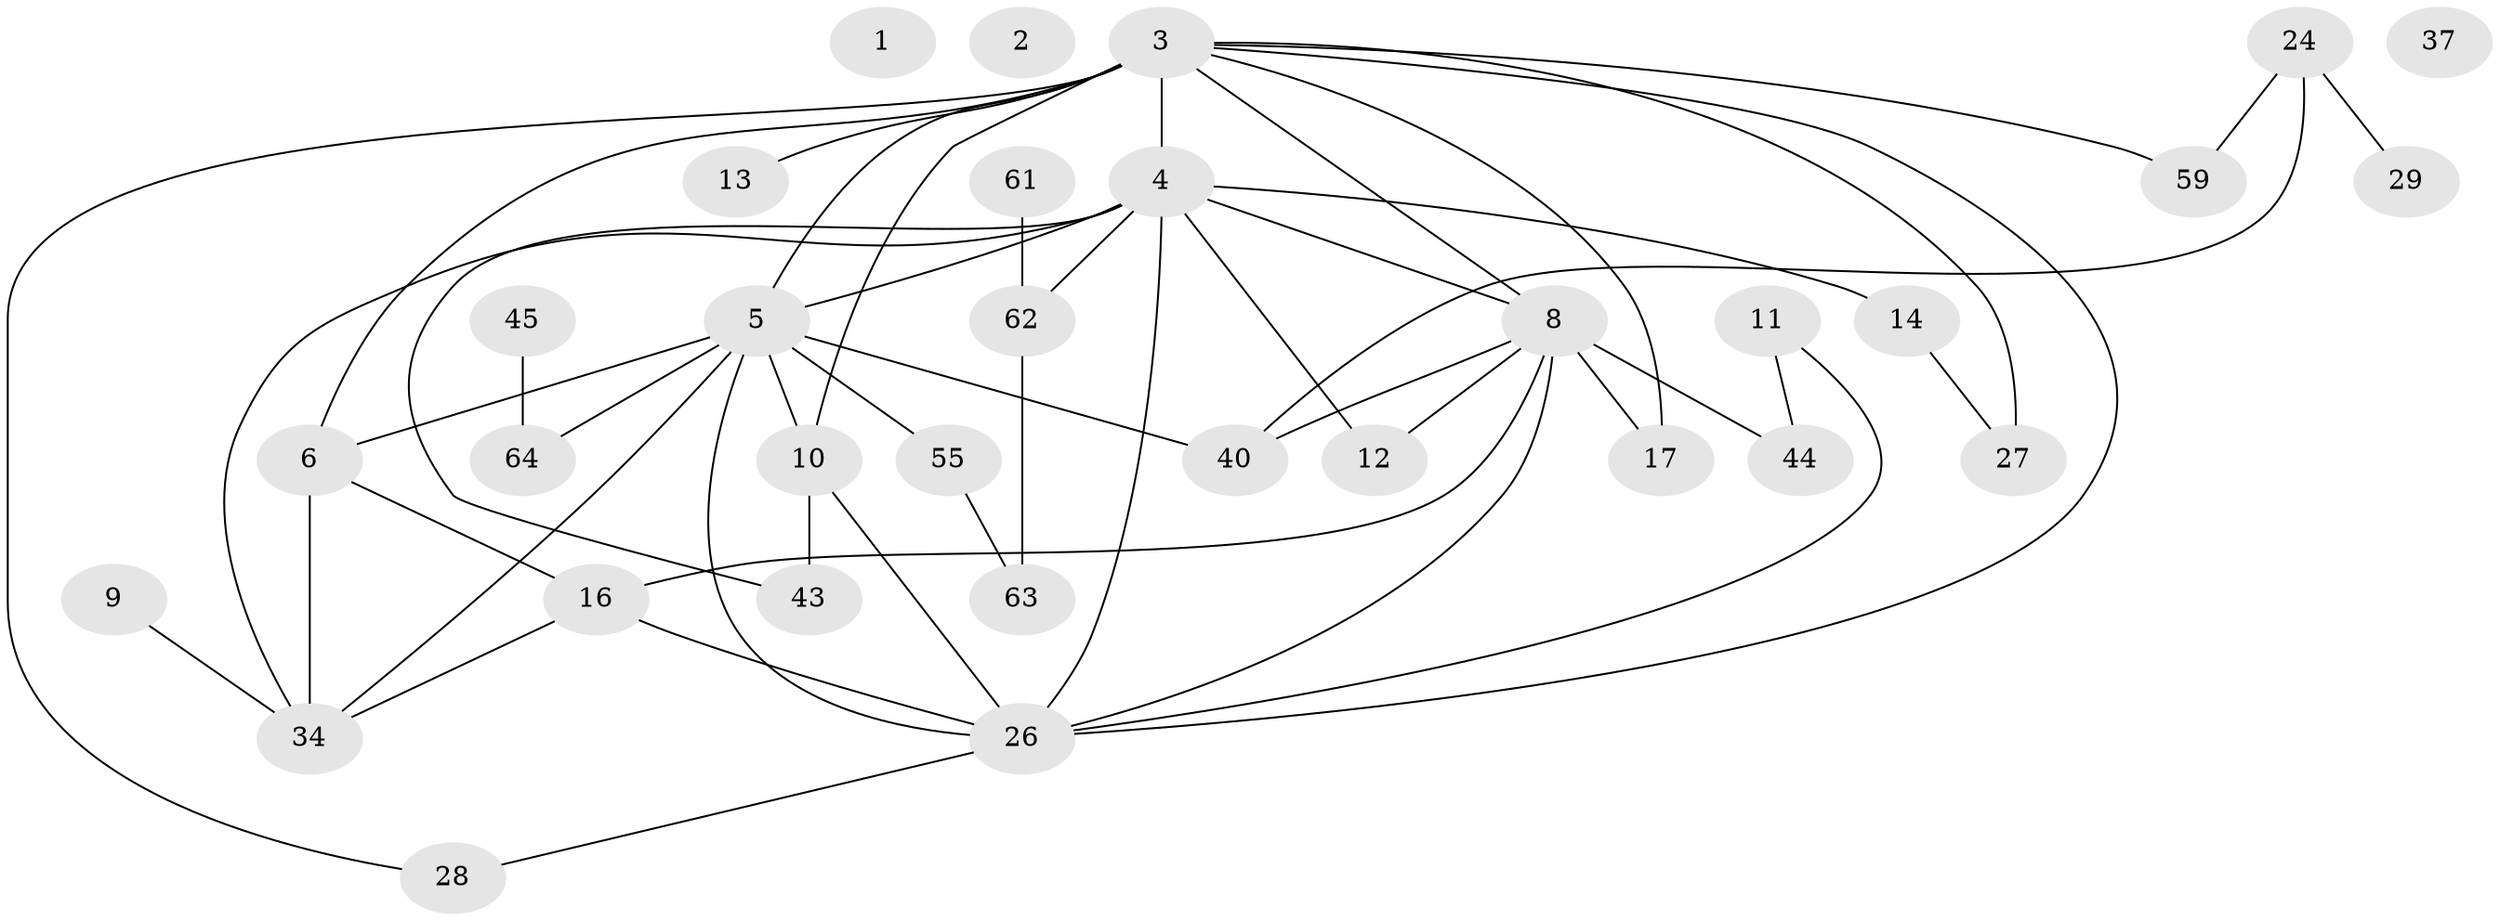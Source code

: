 // original degree distribution, {0: 0.03125, 4: 0.140625, 5: 0.109375, 3: 0.1875, 6: 0.0625, 2: 0.296875, 1: 0.15625, 7: 0.015625}
// Generated by graph-tools (version 1.1) at 2025/13/03/09/25 04:13:03]
// undirected, 32 vertices, 50 edges
graph export_dot {
graph [start="1"]
  node [color=gray90,style=filled];
  1;
  2;
  3 [super="+7+25+48+58"];
  4 [super="+20+35+46+60"];
  5 [super="+18+22+53"];
  6 [super="+42+57"];
  8 [super="+21+32"];
  9 [super="+23+30"];
  10 [super="+15"];
  11 [super="+19"];
  12;
  13;
  14 [super="+49+50"];
  16 [super="+38+56"];
  17 [super="+39"];
  24 [super="+51+52"];
  26 [super="+31+33"];
  27 [super="+41"];
  28;
  29;
  34 [super="+36+54"];
  37 [super="+47"];
  40;
  43;
  44;
  45;
  55;
  59;
  61;
  62;
  63;
  64;
  3 -- 17 [weight=2];
  3 -- 27 [weight=2];
  3 -- 59;
  3 -- 4 [weight=3];
  3 -- 28;
  3 -- 6;
  3 -- 13;
  3 -- 5 [weight=2];
  3 -- 8;
  3 -- 10;
  3 -- 26;
  4 -- 43;
  4 -- 62;
  4 -- 12;
  4 -- 14;
  4 -- 5;
  4 -- 8;
  4 -- 26;
  4 -- 34;
  5 -- 64;
  5 -- 55;
  5 -- 40;
  5 -- 10;
  5 -- 6 [weight=2];
  5 -- 26 [weight=2];
  5 -- 34;
  6 -- 16;
  6 -- 34 [weight=2];
  8 -- 12;
  8 -- 44;
  8 -- 17;
  8 -- 40;
  8 -- 16;
  8 -- 26 [weight=2];
  9 -- 34;
  10 -- 26;
  10 -- 43;
  11 -- 44;
  11 -- 26;
  14 -- 27;
  16 -- 26;
  16 -- 34;
  24 -- 40;
  24 -- 59;
  24 -- 29;
  26 -- 28;
  45 -- 64;
  55 -- 63;
  61 -- 62;
  62 -- 63;
}
